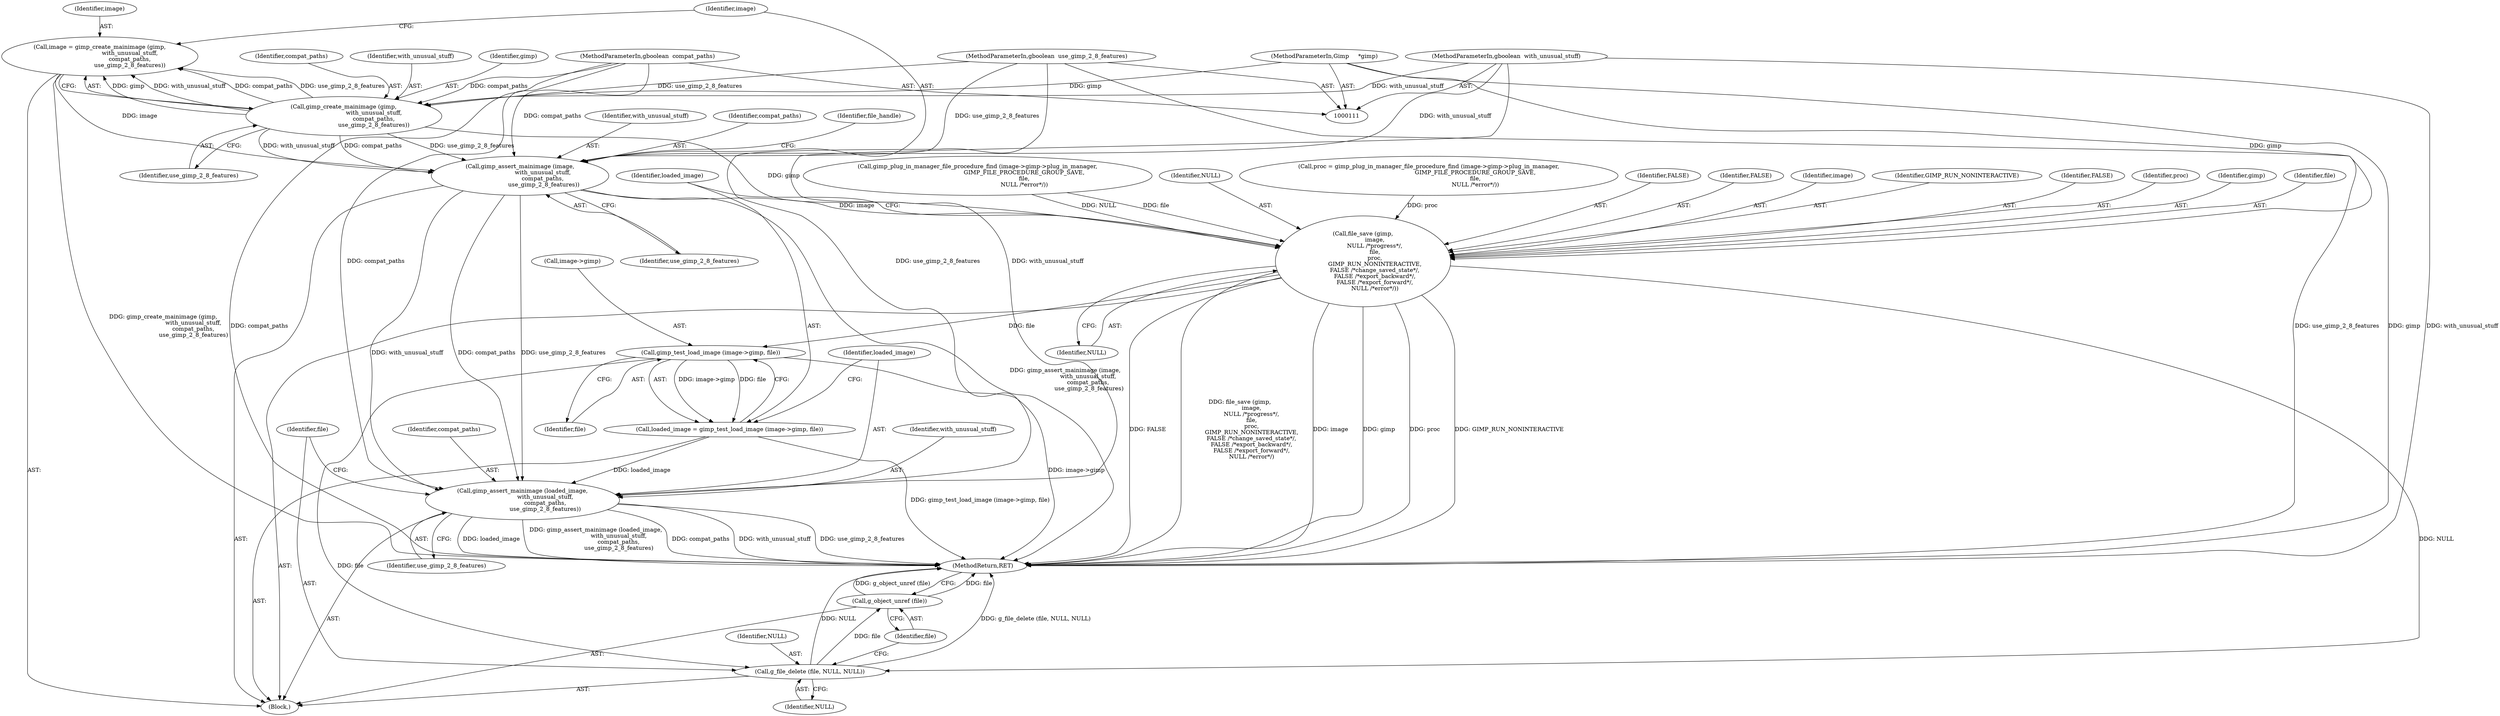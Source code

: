 digraph "0_gimp_c21eff4b031acb04fb4dfce8bd5fdfecc2b6524f@API" {
"1000126" [label="(Call,image = gimp_create_mainimage (gimp,\n                                 with_unusual_stuff,\n                                 compat_paths,\n                                 use_gimp_2_8_features))"];
"1000128" [label="(Call,gimp_create_mainimage (gimp,\n                                 with_unusual_stuff,\n                                 compat_paths,\n                                 use_gimp_2_8_features))"];
"1000112" [label="(MethodParameterIn,Gimp     *gimp)"];
"1000113" [label="(MethodParameterIn,gboolean  with_unusual_stuff)"];
"1000114" [label="(MethodParameterIn,gboolean  compat_paths)"];
"1000115" [label="(MethodParameterIn,gboolean  use_gimp_2_8_features)"];
"1000133" [label="(Call,gimp_assert_mainimage (image,\n                         with_unusual_stuff,\n                         compat_paths,\n                          use_gimp_2_8_features))"];
"1000169" [label="(Call,file_save (gimp,\n             image,\n             NULL /*progress*/,\n             file,\n             proc,\n             GIMP_RUN_NONINTERACTIVE,\n             FALSE /*change_saved_state*/,\n             FALSE /*export_backward*/,\n             FALSE /*export_forward*/,\n             NULL /*error*/))"];
"1000182" [label="(Call,gimp_test_load_image (image->gimp, file))"];
"1000180" [label="(Call,loaded_image = gimp_test_load_image (image->gimp, file))"];
"1000187" [label="(Call,gimp_assert_mainimage (loaded_image,\n                         with_unusual_stuff,\n                         compat_paths,\n                         use_gimp_2_8_features))"];
"1000192" [label="(Call,g_file_delete (file, NULL, NULL))"];
"1000196" [label="(Call,g_object_unref (file))"];
"1000160" [label="(Call,gimp_plug_in_manager_file_procedure_find (image->gimp->plug_in_manager,\n                                                   GIMP_FILE_PROCEDURE_GROUP_SAVE,\n                                                   file,\n                                                   NULL /*error*/))"];
"1000193" [label="(Identifier,file)"];
"1000195" [label="(Identifier,NULL)"];
"1000126" [label="(Call,image = gimp_create_mainimage (gimp,\n                                 with_unusual_stuff,\n                                 compat_paths,\n                                 use_gimp_2_8_features))"];
"1000187" [label="(Call,gimp_assert_mainimage (loaded_image,\n                         with_unusual_stuff,\n                         compat_paths,\n                         use_gimp_2_8_features))"];
"1000179" [label="(Identifier,NULL)"];
"1000172" [label="(Identifier,NULL)"];
"1000158" [label="(Call,proc = gimp_plug_in_manager_file_procedure_find (image->gimp->plug_in_manager,\n                                                   GIMP_FILE_PROCEDURE_GROUP_SAVE,\n                                                   file,\n                                                   NULL /*error*/))"];
"1000183" [label="(Call,image->gimp)"];
"1000114" [label="(MethodParameterIn,gboolean  compat_paths)"];
"1000113" [label="(MethodParameterIn,gboolean  with_unusual_stuff)"];
"1000178" [label="(Identifier,FALSE)"];
"1000132" [label="(Identifier,use_gimp_2_8_features)"];
"1000112" [label="(MethodParameterIn,Gimp     *gimp)"];
"1000130" [label="(Identifier,with_unusual_stuff)"];
"1000177" [label="(Identifier,FALSE)"];
"1000115" [label="(MethodParameterIn,gboolean  use_gimp_2_8_features)"];
"1000180" [label="(Call,loaded_image = gimp_test_load_image (image->gimp, file))"];
"1000196" [label="(Call,g_object_unref (file))"];
"1000171" [label="(Identifier,image)"];
"1000169" [label="(Call,file_save (gimp,\n             image,\n             NULL /*progress*/,\n             file,\n             proc,\n             GIMP_RUN_NONINTERACTIVE,\n             FALSE /*change_saved_state*/,\n             FALSE /*export_backward*/,\n             FALSE /*export_forward*/,\n             NULL /*error*/))"];
"1000116" [label="(Block,)"];
"1000129" [label="(Identifier,gimp)"];
"1000175" [label="(Identifier,GIMP_RUN_NONINTERACTIVE)"];
"1000131" [label="(Identifier,compat_paths)"];
"1000198" [label="(MethodReturn,RET)"];
"1000176" [label="(Identifier,FALSE)"];
"1000137" [label="(Identifier,use_gimp_2_8_features)"];
"1000194" [label="(Identifier,NULL)"];
"1000135" [label="(Identifier,with_unusual_stuff)"];
"1000174" [label="(Identifier,proc)"];
"1000133" [label="(Call,gimp_assert_mainimage (image,\n                         with_unusual_stuff,\n                         compat_paths,\n                          use_gimp_2_8_features))"];
"1000136" [label="(Identifier,compat_paths)"];
"1000188" [label="(Identifier,loaded_image)"];
"1000181" [label="(Identifier,loaded_image)"];
"1000197" [label="(Identifier,file)"];
"1000139" [label="(Identifier,file_handle)"];
"1000127" [label="(Identifier,image)"];
"1000182" [label="(Call,gimp_test_load_image (image->gimp, file))"];
"1000189" [label="(Identifier,with_unusual_stuff)"];
"1000191" [label="(Identifier,use_gimp_2_8_features)"];
"1000170" [label="(Identifier,gimp)"];
"1000173" [label="(Identifier,file)"];
"1000186" [label="(Identifier,file)"];
"1000128" [label="(Call,gimp_create_mainimage (gimp,\n                                 with_unusual_stuff,\n                                 compat_paths,\n                                 use_gimp_2_8_features))"];
"1000190" [label="(Identifier,compat_paths)"];
"1000192" [label="(Call,g_file_delete (file, NULL, NULL))"];
"1000134" [label="(Identifier,image)"];
"1000126" -> "1000116"  [label="AST: "];
"1000126" -> "1000128"  [label="CFG: "];
"1000127" -> "1000126"  [label="AST: "];
"1000128" -> "1000126"  [label="AST: "];
"1000134" -> "1000126"  [label="CFG: "];
"1000126" -> "1000198"  [label="DDG: gimp_create_mainimage (gimp,\n                                 with_unusual_stuff,\n                                 compat_paths,\n                                 use_gimp_2_8_features)"];
"1000128" -> "1000126"  [label="DDG: gimp"];
"1000128" -> "1000126"  [label="DDG: with_unusual_stuff"];
"1000128" -> "1000126"  [label="DDG: compat_paths"];
"1000128" -> "1000126"  [label="DDG: use_gimp_2_8_features"];
"1000126" -> "1000133"  [label="DDG: image"];
"1000128" -> "1000132"  [label="CFG: "];
"1000129" -> "1000128"  [label="AST: "];
"1000130" -> "1000128"  [label="AST: "];
"1000131" -> "1000128"  [label="AST: "];
"1000132" -> "1000128"  [label="AST: "];
"1000112" -> "1000128"  [label="DDG: gimp"];
"1000113" -> "1000128"  [label="DDG: with_unusual_stuff"];
"1000114" -> "1000128"  [label="DDG: compat_paths"];
"1000115" -> "1000128"  [label="DDG: use_gimp_2_8_features"];
"1000128" -> "1000133"  [label="DDG: with_unusual_stuff"];
"1000128" -> "1000133"  [label="DDG: compat_paths"];
"1000128" -> "1000133"  [label="DDG: use_gimp_2_8_features"];
"1000128" -> "1000169"  [label="DDG: gimp"];
"1000112" -> "1000111"  [label="AST: "];
"1000112" -> "1000198"  [label="DDG: gimp"];
"1000112" -> "1000169"  [label="DDG: gimp"];
"1000113" -> "1000111"  [label="AST: "];
"1000113" -> "1000198"  [label="DDG: with_unusual_stuff"];
"1000113" -> "1000133"  [label="DDG: with_unusual_stuff"];
"1000113" -> "1000187"  [label="DDG: with_unusual_stuff"];
"1000114" -> "1000111"  [label="AST: "];
"1000114" -> "1000198"  [label="DDG: compat_paths"];
"1000114" -> "1000133"  [label="DDG: compat_paths"];
"1000114" -> "1000187"  [label="DDG: compat_paths"];
"1000115" -> "1000111"  [label="AST: "];
"1000115" -> "1000198"  [label="DDG: use_gimp_2_8_features"];
"1000115" -> "1000133"  [label="DDG: use_gimp_2_8_features"];
"1000115" -> "1000187"  [label="DDG: use_gimp_2_8_features"];
"1000133" -> "1000116"  [label="AST: "];
"1000133" -> "1000137"  [label="CFG: "];
"1000134" -> "1000133"  [label="AST: "];
"1000135" -> "1000133"  [label="AST: "];
"1000136" -> "1000133"  [label="AST: "];
"1000137" -> "1000133"  [label="AST: "];
"1000139" -> "1000133"  [label="CFG: "];
"1000133" -> "1000198"  [label="DDG: gimp_assert_mainimage (image,\n                         with_unusual_stuff,\n                         compat_paths,\n                          use_gimp_2_8_features)"];
"1000133" -> "1000169"  [label="DDG: image"];
"1000133" -> "1000187"  [label="DDG: with_unusual_stuff"];
"1000133" -> "1000187"  [label="DDG: compat_paths"];
"1000133" -> "1000187"  [label="DDG: use_gimp_2_8_features"];
"1000169" -> "1000116"  [label="AST: "];
"1000169" -> "1000179"  [label="CFG: "];
"1000170" -> "1000169"  [label="AST: "];
"1000171" -> "1000169"  [label="AST: "];
"1000172" -> "1000169"  [label="AST: "];
"1000173" -> "1000169"  [label="AST: "];
"1000174" -> "1000169"  [label="AST: "];
"1000175" -> "1000169"  [label="AST: "];
"1000176" -> "1000169"  [label="AST: "];
"1000177" -> "1000169"  [label="AST: "];
"1000178" -> "1000169"  [label="AST: "];
"1000179" -> "1000169"  [label="AST: "];
"1000181" -> "1000169"  [label="CFG: "];
"1000169" -> "1000198"  [label="DDG: FALSE"];
"1000169" -> "1000198"  [label="DDG: file_save (gimp,\n             image,\n             NULL /*progress*/,\n             file,\n             proc,\n             GIMP_RUN_NONINTERACTIVE,\n             FALSE /*change_saved_state*/,\n             FALSE /*export_backward*/,\n             FALSE /*export_forward*/,\n             NULL /*error*/)"];
"1000169" -> "1000198"  [label="DDG: image"];
"1000169" -> "1000198"  [label="DDG: gimp"];
"1000169" -> "1000198"  [label="DDG: proc"];
"1000169" -> "1000198"  [label="DDG: GIMP_RUN_NONINTERACTIVE"];
"1000160" -> "1000169"  [label="DDG: NULL"];
"1000160" -> "1000169"  [label="DDG: file"];
"1000158" -> "1000169"  [label="DDG: proc"];
"1000169" -> "1000182"  [label="DDG: file"];
"1000169" -> "1000192"  [label="DDG: NULL"];
"1000182" -> "1000180"  [label="AST: "];
"1000182" -> "1000186"  [label="CFG: "];
"1000183" -> "1000182"  [label="AST: "];
"1000186" -> "1000182"  [label="AST: "];
"1000180" -> "1000182"  [label="CFG: "];
"1000182" -> "1000198"  [label="DDG: image->gimp"];
"1000182" -> "1000180"  [label="DDG: image->gimp"];
"1000182" -> "1000180"  [label="DDG: file"];
"1000182" -> "1000192"  [label="DDG: file"];
"1000180" -> "1000116"  [label="AST: "];
"1000181" -> "1000180"  [label="AST: "];
"1000188" -> "1000180"  [label="CFG: "];
"1000180" -> "1000198"  [label="DDG: gimp_test_load_image (image->gimp, file)"];
"1000180" -> "1000187"  [label="DDG: loaded_image"];
"1000187" -> "1000116"  [label="AST: "];
"1000187" -> "1000191"  [label="CFG: "];
"1000188" -> "1000187"  [label="AST: "];
"1000189" -> "1000187"  [label="AST: "];
"1000190" -> "1000187"  [label="AST: "];
"1000191" -> "1000187"  [label="AST: "];
"1000193" -> "1000187"  [label="CFG: "];
"1000187" -> "1000198"  [label="DDG: loaded_image"];
"1000187" -> "1000198"  [label="DDG: gimp_assert_mainimage (loaded_image,\n                         with_unusual_stuff,\n                         compat_paths,\n                         use_gimp_2_8_features)"];
"1000187" -> "1000198"  [label="DDG: compat_paths"];
"1000187" -> "1000198"  [label="DDG: with_unusual_stuff"];
"1000187" -> "1000198"  [label="DDG: use_gimp_2_8_features"];
"1000192" -> "1000116"  [label="AST: "];
"1000192" -> "1000195"  [label="CFG: "];
"1000193" -> "1000192"  [label="AST: "];
"1000194" -> "1000192"  [label="AST: "];
"1000195" -> "1000192"  [label="AST: "];
"1000197" -> "1000192"  [label="CFG: "];
"1000192" -> "1000198"  [label="DDG: NULL"];
"1000192" -> "1000198"  [label="DDG: g_file_delete (file, NULL, NULL)"];
"1000192" -> "1000196"  [label="DDG: file"];
"1000196" -> "1000116"  [label="AST: "];
"1000196" -> "1000197"  [label="CFG: "];
"1000197" -> "1000196"  [label="AST: "];
"1000198" -> "1000196"  [label="CFG: "];
"1000196" -> "1000198"  [label="DDG: file"];
"1000196" -> "1000198"  [label="DDG: g_object_unref (file)"];
}
